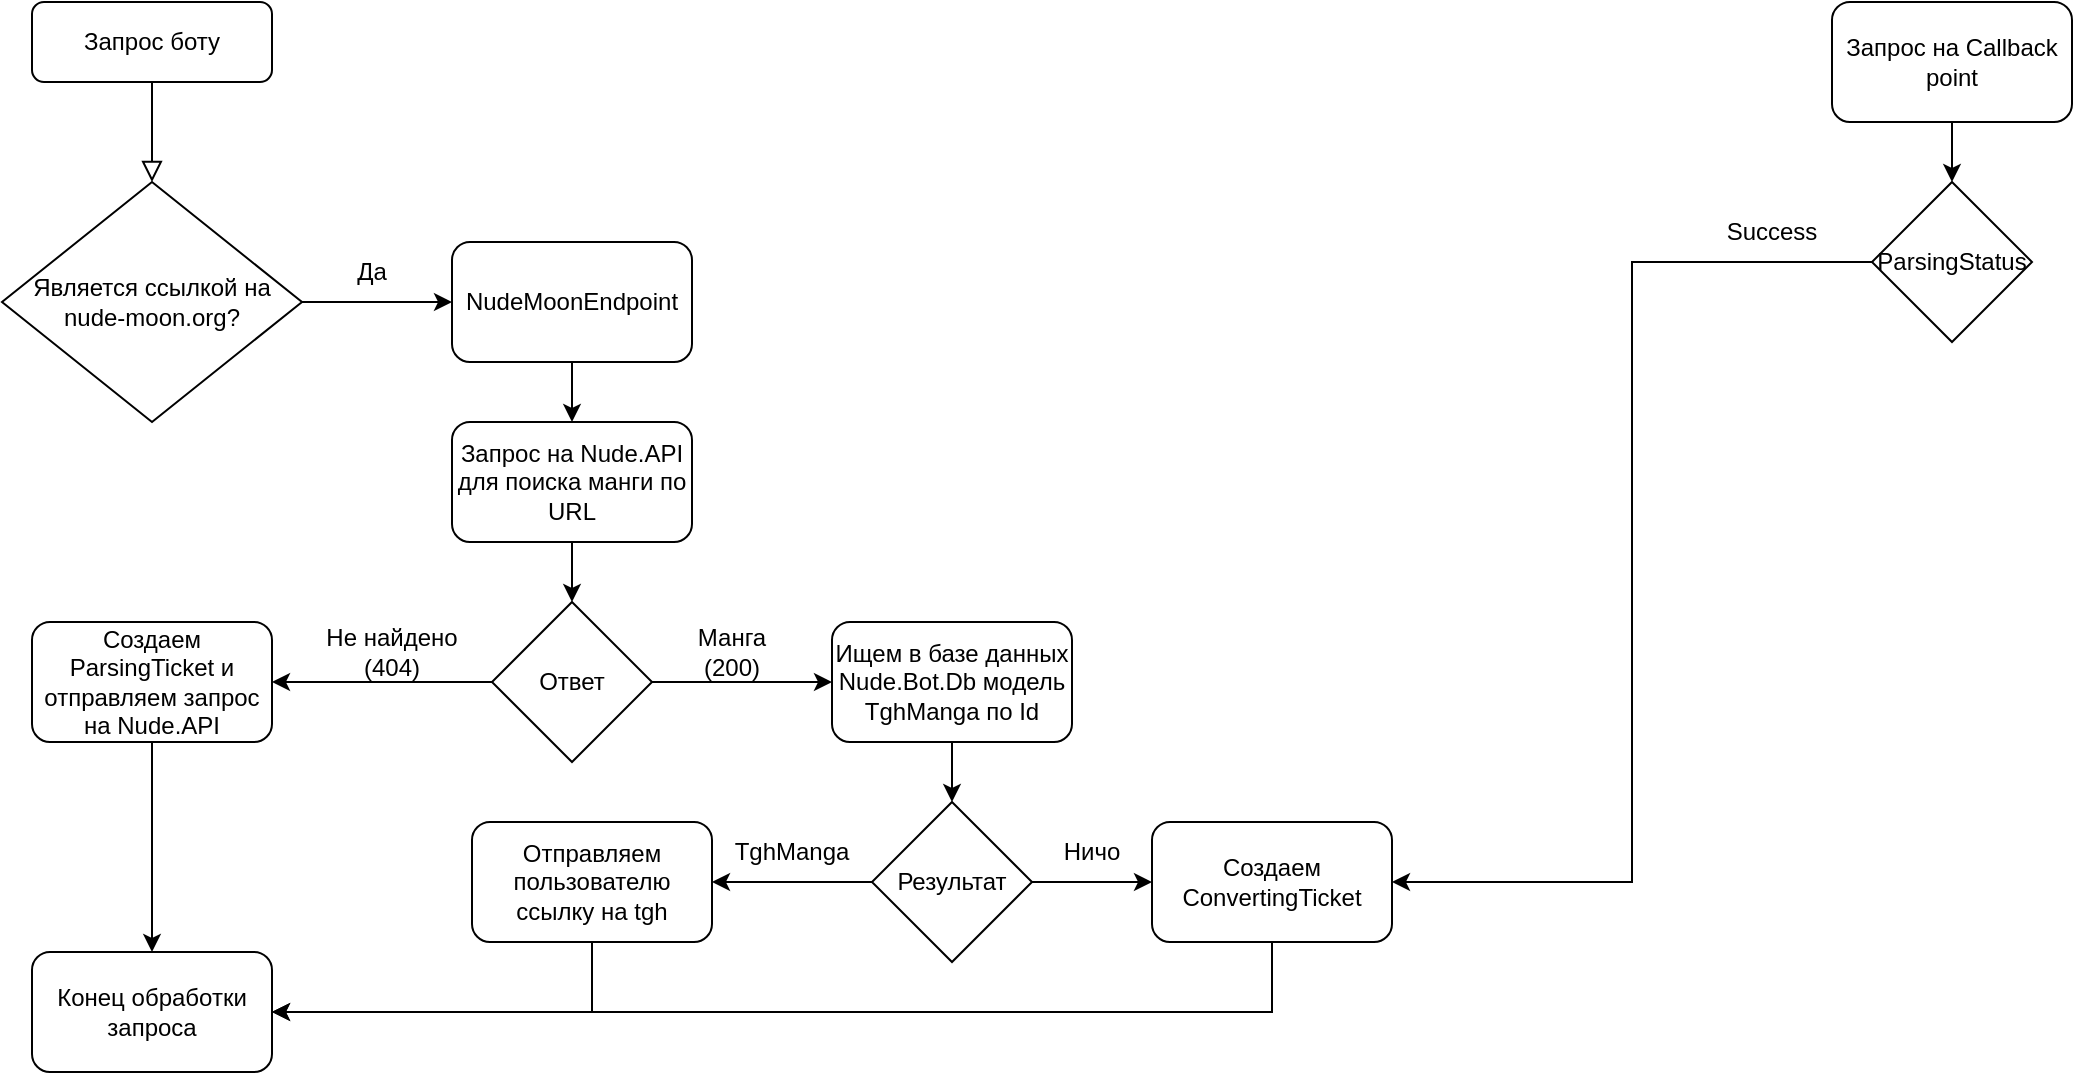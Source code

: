 <mxfile version="20.8.16" type="device"><diagram id="C5RBs43oDa-KdzZeNtuy" name="Page-1"><mxGraphModel dx="850" dy="410" grid="1" gridSize="10" guides="1" tooltips="1" connect="1" arrows="1" fold="1" page="1" pageScale="1" pageWidth="827" pageHeight="1169" math="0" shadow="0"><root><mxCell id="WIyWlLk6GJQsqaUBKTNV-0"/><mxCell id="WIyWlLk6GJQsqaUBKTNV-1" parent="WIyWlLk6GJQsqaUBKTNV-0"/><mxCell id="WIyWlLk6GJQsqaUBKTNV-2" value="" style="rounded=0;html=1;jettySize=auto;orthogonalLoop=1;fontSize=11;endArrow=block;endFill=0;endSize=8;strokeWidth=1;shadow=0;labelBackgroundColor=none;edgeStyle=orthogonalEdgeStyle;entryX=0.5;entryY=0;entryDx=0;entryDy=0;" parent="WIyWlLk6GJQsqaUBKTNV-1" source="WIyWlLk6GJQsqaUBKTNV-3" target="6W0qhBLDKgOcdNxY0vWu-0" edge="1"><mxGeometry relative="1" as="geometry"><mxPoint x="220" y="170" as="targetPoint"/></mxGeometry></mxCell><mxCell id="WIyWlLk6GJQsqaUBKTNV-3" value="Запрос боту" style="rounded=1;whiteSpace=wrap;html=1;fontSize=12;glass=0;strokeWidth=1;shadow=0;" parent="WIyWlLk6GJQsqaUBKTNV-1" vertex="1"><mxGeometry x="160" y="80" width="120" height="40" as="geometry"/></mxCell><mxCell id="6W0qhBLDKgOcdNxY0vWu-2" style="edgeStyle=orthogonalEdgeStyle;rounded=0;orthogonalLoop=1;jettySize=auto;html=1;entryX=0;entryY=0.5;entryDx=0;entryDy=0;" edge="1" parent="WIyWlLk6GJQsqaUBKTNV-1" source="6W0qhBLDKgOcdNxY0vWu-0" target="6W0qhBLDKgOcdNxY0vWu-1"><mxGeometry relative="1" as="geometry"/></mxCell><mxCell id="6W0qhBLDKgOcdNxY0vWu-0" value="Является ссылкой на nude-moon.org?" style="rhombus;whiteSpace=wrap;html=1;" vertex="1" parent="WIyWlLk6GJQsqaUBKTNV-1"><mxGeometry x="145" y="170" width="150" height="120" as="geometry"/></mxCell><mxCell id="6W0qhBLDKgOcdNxY0vWu-7" style="edgeStyle=orthogonalEdgeStyle;rounded=0;orthogonalLoop=1;jettySize=auto;html=1;entryX=0.5;entryY=0;entryDx=0;entryDy=0;" edge="1" parent="WIyWlLk6GJQsqaUBKTNV-1" source="6W0qhBLDKgOcdNxY0vWu-1" target="6W0qhBLDKgOcdNxY0vWu-6"><mxGeometry relative="1" as="geometry"/></mxCell><mxCell id="6W0qhBLDKgOcdNxY0vWu-1" value="NudeMoonEndpoint" style="rounded=1;whiteSpace=wrap;html=1;" vertex="1" parent="WIyWlLk6GJQsqaUBKTNV-1"><mxGeometry x="370" y="200" width="120" height="60" as="geometry"/></mxCell><mxCell id="6W0qhBLDKgOcdNxY0vWu-3" value="Да" style="text;html=1;strokeColor=none;fillColor=none;align=center;verticalAlign=middle;whiteSpace=wrap;rounded=0;" vertex="1" parent="WIyWlLk6GJQsqaUBKTNV-1"><mxGeometry x="300" y="200" width="60" height="30" as="geometry"/></mxCell><mxCell id="6W0qhBLDKgOcdNxY0vWu-10" style="edgeStyle=orthogonalEdgeStyle;rounded=0;orthogonalLoop=1;jettySize=auto;html=1;entryX=0.5;entryY=0;entryDx=0;entryDy=0;" edge="1" parent="WIyWlLk6GJQsqaUBKTNV-1" source="6W0qhBLDKgOcdNxY0vWu-6" target="6W0qhBLDKgOcdNxY0vWu-8"><mxGeometry relative="1" as="geometry"/></mxCell><mxCell id="6W0qhBLDKgOcdNxY0vWu-6" value="Запрос на Nude.API для поиска манги по URL" style="rounded=1;whiteSpace=wrap;html=1;" vertex="1" parent="WIyWlLk6GJQsqaUBKTNV-1"><mxGeometry x="370" y="290" width="120" height="60" as="geometry"/></mxCell><mxCell id="6W0qhBLDKgOcdNxY0vWu-12" style="edgeStyle=orthogonalEdgeStyle;rounded=0;orthogonalLoop=1;jettySize=auto;html=1;entryX=0;entryY=0.5;entryDx=0;entryDy=0;" edge="1" parent="WIyWlLk6GJQsqaUBKTNV-1" source="6W0qhBLDKgOcdNxY0vWu-8" target="6W0qhBLDKgOcdNxY0vWu-11"><mxGeometry relative="1" as="geometry"/></mxCell><mxCell id="6W0qhBLDKgOcdNxY0vWu-15" style="edgeStyle=orthogonalEdgeStyle;rounded=0;orthogonalLoop=1;jettySize=auto;html=1;exitX=0;exitY=0.5;exitDx=0;exitDy=0;entryX=1;entryY=0.5;entryDx=0;entryDy=0;" edge="1" parent="WIyWlLk6GJQsqaUBKTNV-1" source="6W0qhBLDKgOcdNxY0vWu-8" target="6W0qhBLDKgOcdNxY0vWu-14"><mxGeometry relative="1" as="geometry"/></mxCell><mxCell id="6W0qhBLDKgOcdNxY0vWu-8" value="Ответ" style="rhombus;whiteSpace=wrap;html=1;" vertex="1" parent="WIyWlLk6GJQsqaUBKTNV-1"><mxGeometry x="390" y="380" width="80" height="80" as="geometry"/></mxCell><mxCell id="6W0qhBLDKgOcdNxY0vWu-25" style="edgeStyle=orthogonalEdgeStyle;rounded=0;orthogonalLoop=1;jettySize=auto;html=1;exitX=0.5;exitY=1;exitDx=0;exitDy=0;entryX=0.5;entryY=0;entryDx=0;entryDy=0;" edge="1" parent="WIyWlLk6GJQsqaUBKTNV-1" source="6W0qhBLDKgOcdNxY0vWu-11" target="6W0qhBLDKgOcdNxY0vWu-20"><mxGeometry relative="1" as="geometry"/></mxCell><mxCell id="6W0qhBLDKgOcdNxY0vWu-11" value="Ищем в базе данных Nude.Bot.Db модель TghManga по Id" style="rounded=1;whiteSpace=wrap;html=1;" vertex="1" parent="WIyWlLk6GJQsqaUBKTNV-1"><mxGeometry x="560" y="390" width="120" height="60" as="geometry"/></mxCell><mxCell id="6W0qhBLDKgOcdNxY0vWu-13" value="Манга&lt;br&gt;(200)" style="text;html=1;strokeColor=none;fillColor=none;align=center;verticalAlign=middle;whiteSpace=wrap;rounded=0;" vertex="1" parent="WIyWlLk6GJQsqaUBKTNV-1"><mxGeometry x="480" y="390" width="60" height="30" as="geometry"/></mxCell><mxCell id="6W0qhBLDKgOcdNxY0vWu-18" style="edgeStyle=orthogonalEdgeStyle;rounded=0;orthogonalLoop=1;jettySize=auto;html=1;entryX=0.5;entryY=0;entryDx=0;entryDy=0;" edge="1" parent="WIyWlLk6GJQsqaUBKTNV-1" source="6W0qhBLDKgOcdNxY0vWu-14" target="6W0qhBLDKgOcdNxY0vWu-17"><mxGeometry relative="1" as="geometry"/></mxCell><mxCell id="6W0qhBLDKgOcdNxY0vWu-14" value="Создаем ParsingTicket и отправляем запрос на Nude.API" style="rounded=1;whiteSpace=wrap;html=1;" vertex="1" parent="WIyWlLk6GJQsqaUBKTNV-1"><mxGeometry x="160" y="390" width="120" height="60" as="geometry"/></mxCell><mxCell id="6W0qhBLDKgOcdNxY0vWu-16" value="Не найдено (404)" style="text;html=1;strokeColor=none;fillColor=none;align=center;verticalAlign=middle;whiteSpace=wrap;rounded=0;" vertex="1" parent="WIyWlLk6GJQsqaUBKTNV-1"><mxGeometry x="295" y="390" width="90" height="30" as="geometry"/></mxCell><mxCell id="6W0qhBLDKgOcdNxY0vWu-17" value="Конец обработки запроса" style="rounded=1;whiteSpace=wrap;html=1;" vertex="1" parent="WIyWlLk6GJQsqaUBKTNV-1"><mxGeometry x="160" y="555" width="120" height="60" as="geometry"/></mxCell><mxCell id="6W0qhBLDKgOcdNxY0vWu-22" style="edgeStyle=orthogonalEdgeStyle;rounded=0;orthogonalLoop=1;jettySize=auto;html=1;entryX=1;entryY=0.5;entryDx=0;entryDy=0;" edge="1" parent="WIyWlLk6GJQsqaUBKTNV-1" source="6W0qhBLDKgOcdNxY0vWu-20" target="6W0qhBLDKgOcdNxY0vWu-21"><mxGeometry relative="1" as="geometry"/></mxCell><mxCell id="6W0qhBLDKgOcdNxY0vWu-27" style="edgeStyle=orthogonalEdgeStyle;rounded=0;orthogonalLoop=1;jettySize=auto;html=1;entryX=0;entryY=0.5;entryDx=0;entryDy=0;" edge="1" parent="WIyWlLk6GJQsqaUBKTNV-1" source="6W0qhBLDKgOcdNxY0vWu-20" target="6W0qhBLDKgOcdNxY0vWu-26"><mxGeometry relative="1" as="geometry"/></mxCell><mxCell id="6W0qhBLDKgOcdNxY0vWu-20" value="Результат" style="rhombus;whiteSpace=wrap;html=1;" vertex="1" parent="WIyWlLk6GJQsqaUBKTNV-1"><mxGeometry x="580" y="480" width="80" height="80" as="geometry"/></mxCell><mxCell id="6W0qhBLDKgOcdNxY0vWu-23" style="edgeStyle=orthogonalEdgeStyle;rounded=0;orthogonalLoop=1;jettySize=auto;html=1;entryX=1;entryY=0.5;entryDx=0;entryDy=0;" edge="1" parent="WIyWlLk6GJQsqaUBKTNV-1" source="6W0qhBLDKgOcdNxY0vWu-21" target="6W0qhBLDKgOcdNxY0vWu-17"><mxGeometry relative="1" as="geometry"><Array as="points"><mxPoint x="440" y="585"/></Array></mxGeometry></mxCell><mxCell id="6W0qhBLDKgOcdNxY0vWu-21" value="Отправляем пользователю ссылку на tgh" style="rounded=1;whiteSpace=wrap;html=1;" vertex="1" parent="WIyWlLk6GJQsqaUBKTNV-1"><mxGeometry x="380" y="490" width="120" height="60" as="geometry"/></mxCell><mxCell id="6W0qhBLDKgOcdNxY0vWu-24" value="TghManga" style="text;html=1;strokeColor=none;fillColor=none;align=center;verticalAlign=middle;whiteSpace=wrap;rounded=0;" vertex="1" parent="WIyWlLk6GJQsqaUBKTNV-1"><mxGeometry x="510" y="490" width="60" height="30" as="geometry"/></mxCell><mxCell id="6W0qhBLDKgOcdNxY0vWu-29" style="edgeStyle=orthogonalEdgeStyle;rounded=0;orthogonalLoop=1;jettySize=auto;html=1;entryX=1;entryY=0.5;entryDx=0;entryDy=0;" edge="1" parent="WIyWlLk6GJQsqaUBKTNV-1" source="6W0qhBLDKgOcdNxY0vWu-26" target="6W0qhBLDKgOcdNxY0vWu-17"><mxGeometry relative="1" as="geometry"><mxPoint x="780" y="590" as="targetPoint"/><Array as="points"><mxPoint x="780" y="585"/></Array></mxGeometry></mxCell><mxCell id="6W0qhBLDKgOcdNxY0vWu-26" value="Создаем ConvertingTicket" style="rounded=1;whiteSpace=wrap;html=1;" vertex="1" parent="WIyWlLk6GJQsqaUBKTNV-1"><mxGeometry x="720" y="490" width="120" height="60" as="geometry"/></mxCell><mxCell id="6W0qhBLDKgOcdNxY0vWu-28" value="Ничо" style="text;html=1;strokeColor=none;fillColor=none;align=center;verticalAlign=middle;whiteSpace=wrap;rounded=0;" vertex="1" parent="WIyWlLk6GJQsqaUBKTNV-1"><mxGeometry x="660" y="490" width="60" height="30" as="geometry"/></mxCell><mxCell id="6W0qhBLDKgOcdNxY0vWu-36" style="edgeStyle=orthogonalEdgeStyle;rounded=0;orthogonalLoop=1;jettySize=auto;html=1;entryX=0.5;entryY=0;entryDx=0;entryDy=0;" edge="1" parent="WIyWlLk6GJQsqaUBKTNV-1" source="6W0qhBLDKgOcdNxY0vWu-30" target="6W0qhBLDKgOcdNxY0vWu-31"><mxGeometry relative="1" as="geometry"/></mxCell><mxCell id="6W0qhBLDKgOcdNxY0vWu-30" value="Запрос на Callback point" style="rounded=1;whiteSpace=wrap;html=1;" vertex="1" parent="WIyWlLk6GJQsqaUBKTNV-1"><mxGeometry x="1060" y="80" width="120" height="60" as="geometry"/></mxCell><mxCell id="6W0qhBLDKgOcdNxY0vWu-33" style="edgeStyle=orthogonalEdgeStyle;rounded=0;orthogonalLoop=1;jettySize=auto;html=1;entryX=1;entryY=0.5;entryDx=0;entryDy=0;" edge="1" parent="WIyWlLk6GJQsqaUBKTNV-1" source="6W0qhBLDKgOcdNxY0vWu-31" target="6W0qhBLDKgOcdNxY0vWu-26"><mxGeometry relative="1" as="geometry"><mxPoint x="1010" y="210" as="targetPoint"/></mxGeometry></mxCell><mxCell id="6W0qhBLDKgOcdNxY0vWu-31" value="ParsingStatus" style="rhombus;whiteSpace=wrap;html=1;" vertex="1" parent="WIyWlLk6GJQsqaUBKTNV-1"><mxGeometry x="1080" y="170" width="80" height="80" as="geometry"/></mxCell><mxCell id="6W0qhBLDKgOcdNxY0vWu-34" value="Success" style="text;html=1;strokeColor=none;fillColor=none;align=center;verticalAlign=middle;whiteSpace=wrap;rounded=0;" vertex="1" parent="WIyWlLk6GJQsqaUBKTNV-1"><mxGeometry x="1000" y="180" width="60" height="30" as="geometry"/></mxCell></root></mxGraphModel></diagram></mxfile>